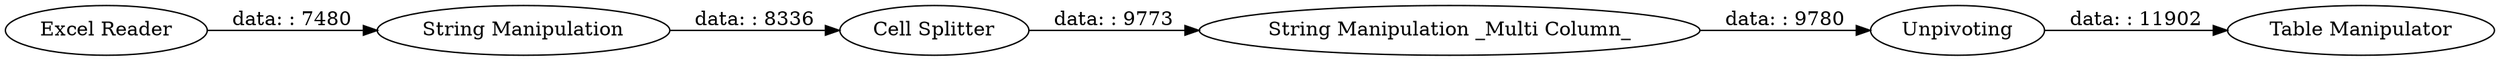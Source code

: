 digraph {
	"1087177660709447379_22" [label="Cell Splitter"]
	"1087177660709447379_25" [label="Table Manipulator"]
	"1087177660709447379_20" [label="Excel Reader"]
	"1087177660709447379_24" [label=Unpivoting]
	"1087177660709447379_21" [label="String Manipulation"]
	"1087177660709447379_23" [label="String Manipulation _Multi Column_"]
	"1087177660709447379_20" -> "1087177660709447379_21" [label="data: : 7480"]
	"1087177660709447379_24" -> "1087177660709447379_25" [label="data: : 11902"]
	"1087177660709447379_23" -> "1087177660709447379_24" [label="data: : 9780"]
	"1087177660709447379_22" -> "1087177660709447379_23" [label="data: : 9773"]
	"1087177660709447379_21" -> "1087177660709447379_22" [label="data: : 8336"]
	rankdir=LR
}
